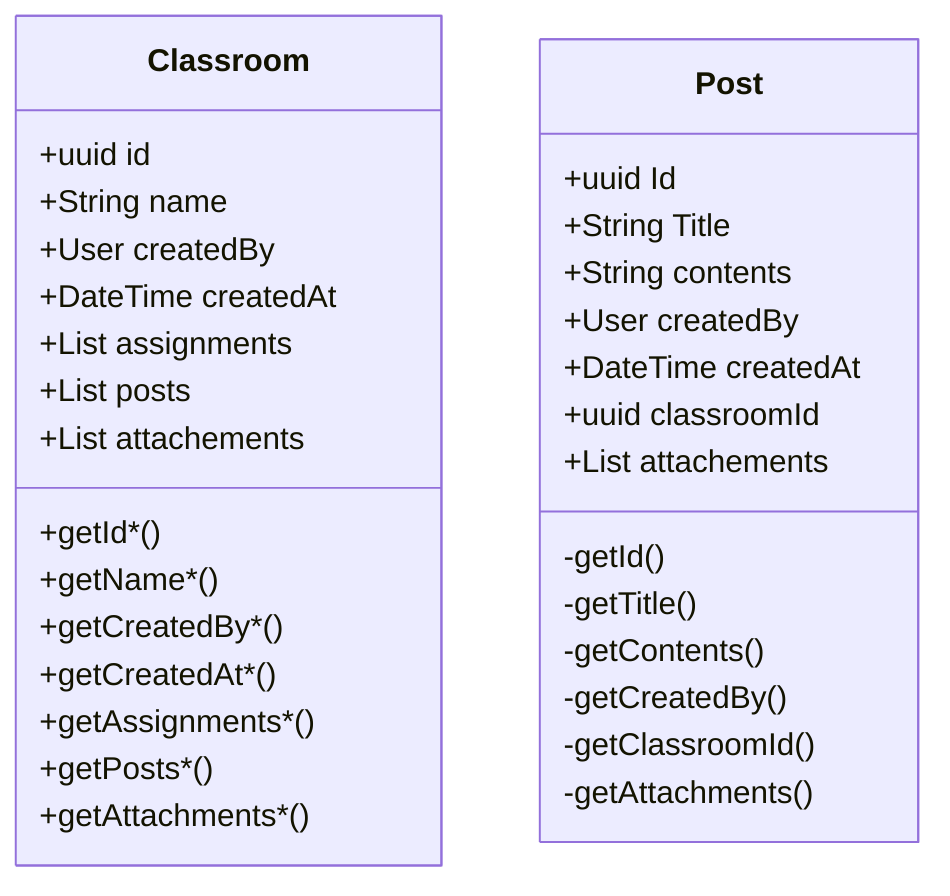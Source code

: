 classDiagram

    class Classroom{
      +uuid id
      +String name
      +User createdBy
      +DateTime createdAt
      +List<Assignment> assignments
      +List<Post> posts
      +List<Attachment> attachements
      
      +getId*()
      +getName*()
      +getCreatedBy*()
      +getCreatedAt*()
      +getAssignments*()
      +getPosts*()
      +getAttachments*()
    }

    class Post{
      +uuid Id
      +String Title
      +String contents
      +User createdBy
      +DateTime createdAt
      +uuid classroomId
      +List<Attachment> attachements

      -getId()
      -getTitle()
      -getContents()
      -getCreatedBy()
      -getClassroomId()
      -getAttachments()
    }
